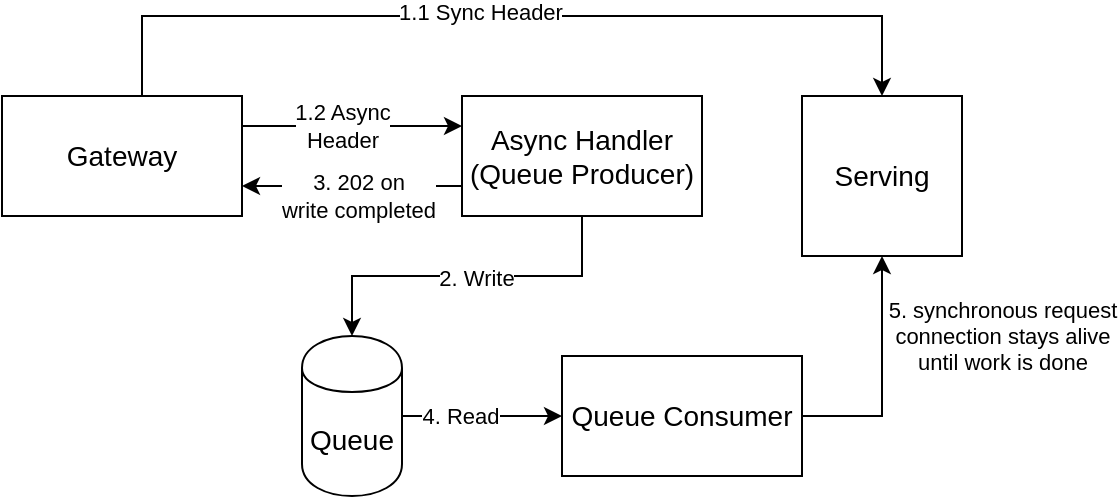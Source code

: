<mxfile version="13.5.8" type="device"><diagram id="0xGGI3KvFrO1D-gStNoM" name="Page-1"><mxGraphModel dx="710" dy="624" grid="1" gridSize="10" guides="1" tooltips="1" connect="1" arrows="1" fold="1" page="1" pageScale="1" pageWidth="850" pageHeight="1100" math="0" shadow="0"><root><mxCell id="0"/><mxCell id="1" parent="0"/><mxCell id="TaYOxiI16D6BRrCFM43u-4" style="edgeStyle=orthogonalEdgeStyle;rounded=0;orthogonalLoop=1;jettySize=auto;html=1;exitX=1;exitY=0.25;exitDx=0;exitDy=0;entryX=0;entryY=0.25;entryDx=0;entryDy=0;" parent="1" source="TaYOxiI16D6BRrCFM43u-1" target="TaYOxiI16D6BRrCFM43u-2" edge="1"><mxGeometry relative="1" as="geometry"/></mxCell><mxCell id="TaYOxiI16D6BRrCFM43u-17" value="1.2 Async &lt;br&gt;Header" style="edgeLabel;html=1;align=center;verticalAlign=middle;resizable=0;points=[];" parent="TaYOxiI16D6BRrCFM43u-4" vertex="1" connectable="0"><mxGeometry x="-0.098" relative="1" as="geometry"><mxPoint as="offset"/></mxGeometry></mxCell><mxCell id="TaYOxiI16D6BRrCFM43u-14" style="edgeStyle=orthogonalEdgeStyle;rounded=0;orthogonalLoop=1;jettySize=auto;html=1;exitX=0.5;exitY=0;exitDx=0;exitDy=0;entryX=0.5;entryY=0;entryDx=0;entryDy=0;" parent="1" source="TaYOxiI16D6BRrCFM43u-1" target="TaYOxiI16D6BRrCFM43u-12" edge="1"><mxGeometry relative="1" as="geometry"><Array as="points"><mxPoint x="170" y="200"/><mxPoint x="540" y="200"/></Array></mxGeometry></mxCell><mxCell id="TaYOxiI16D6BRrCFM43u-16" value="1.1 Sync Header" style="edgeLabel;html=1;align=center;verticalAlign=middle;resizable=0;points=[];" parent="TaYOxiI16D6BRrCFM43u-14" vertex="1" connectable="0"><mxGeometry x="-0.049" y="2" relative="1" as="geometry"><mxPoint as="offset"/></mxGeometry></mxCell><mxCell id="TaYOxiI16D6BRrCFM43u-1" value="&lt;font style=&quot;font-size: 14px&quot;&gt;Gateway&lt;/font&gt;" style="rounded=0;whiteSpace=wrap;html=1;" parent="1" vertex="1"><mxGeometry x="100" y="240" width="120" height="60" as="geometry"/></mxCell><mxCell id="TaYOxiI16D6BRrCFM43u-5" style="edgeStyle=orthogonalEdgeStyle;rounded=0;orthogonalLoop=1;jettySize=auto;html=1;exitX=0;exitY=0.75;exitDx=0;exitDy=0;entryX=1;entryY=0.75;entryDx=0;entryDy=0;" parent="1" source="TaYOxiI16D6BRrCFM43u-2" target="TaYOxiI16D6BRrCFM43u-1" edge="1"><mxGeometry relative="1" as="geometry"/></mxCell><mxCell id="TaYOxiI16D6BRrCFM43u-18" value="3. 202 on &lt;br&gt;write completed" style="edgeLabel;html=1;align=center;verticalAlign=middle;resizable=0;points=[];" parent="TaYOxiI16D6BRrCFM43u-5" vertex="1" connectable="0"><mxGeometry x="0.053" y="-2" relative="1" as="geometry"><mxPoint x="6" y="7" as="offset"/></mxGeometry></mxCell><mxCell id="TaYOxiI16D6BRrCFM43u-9" value="" style="edgeStyle=orthogonalEdgeStyle;rounded=0;orthogonalLoop=1;jettySize=auto;html=1;" parent="1" source="TaYOxiI16D6BRrCFM43u-2" target="TaYOxiI16D6BRrCFM43u-6" edge="1"><mxGeometry relative="1" as="geometry"><Array as="points"><mxPoint x="390" y="330"/><mxPoint x="275" y="330"/></Array></mxGeometry></mxCell><mxCell id="TaYOxiI16D6BRrCFM43u-19" value="2. Write" style="edgeLabel;html=1;align=center;verticalAlign=middle;resizable=0;points=[];" parent="TaYOxiI16D6BRrCFM43u-9" vertex="1" connectable="0"><mxGeometry x="-0.129" y="1" relative="1" as="geometry"><mxPoint x="-7" as="offset"/></mxGeometry></mxCell><mxCell id="TaYOxiI16D6BRrCFM43u-2" value="&lt;font style=&quot;font-size: 14px&quot;&gt;Async Handler (Queue Producer)&lt;/font&gt;" style="whiteSpace=wrap;html=1;rounded=0;" parent="1" vertex="1"><mxGeometry x="330" y="240" width="120" height="60" as="geometry"/></mxCell><mxCell id="TaYOxiI16D6BRrCFM43u-11" style="edgeStyle=orthogonalEdgeStyle;rounded=0;orthogonalLoop=1;jettySize=auto;html=1;exitX=1;exitY=0.5;exitDx=0;exitDy=0;entryX=0;entryY=0.5;entryDx=0;entryDy=0;" parent="1" source="TaYOxiI16D6BRrCFM43u-6" target="TaYOxiI16D6BRrCFM43u-10" edge="1"><mxGeometry relative="1" as="geometry"/></mxCell><mxCell id="TaYOxiI16D6BRrCFM43u-20" value="4. Read" style="edgeLabel;html=1;align=center;verticalAlign=middle;resizable=0;points=[];" parent="TaYOxiI16D6BRrCFM43u-11" vertex="1" connectable="0"><mxGeometry x="-0.407" y="1" relative="1" as="geometry"><mxPoint x="5" y="1" as="offset"/></mxGeometry></mxCell><mxCell id="TaYOxiI16D6BRrCFM43u-6" value="&lt;font style=&quot;font-size: 14px&quot;&gt;Queue&lt;/font&gt;" style="shape=cylinder;whiteSpace=wrap;html=1;boundedLbl=1;backgroundOutline=1;rotation=0;" parent="1" vertex="1"><mxGeometry x="250" y="360" width="50" height="80" as="geometry"/></mxCell><mxCell id="TaYOxiI16D6BRrCFM43u-13" style="edgeStyle=orthogonalEdgeStyle;rounded=0;orthogonalLoop=1;jettySize=auto;html=1;exitX=1;exitY=0.5;exitDx=0;exitDy=0;entryX=0.5;entryY=1;entryDx=0;entryDy=0;" parent="1" source="TaYOxiI16D6BRrCFM43u-10" target="TaYOxiI16D6BRrCFM43u-12" edge="1"><mxGeometry relative="1" as="geometry"/></mxCell><mxCell id="TaYOxiI16D6BRrCFM43u-21" value="5. synchronous request&lt;br&gt;connection stays alive &lt;br&gt;until work is done" style="edgeLabel;html=1;align=center;verticalAlign=middle;resizable=0;points=[];" parent="TaYOxiI16D6BRrCFM43u-13" vertex="1" connectable="0"><mxGeometry x="-0.333" y="18" relative="1" as="geometry"><mxPoint x="78" y="-40" as="offset"/></mxGeometry></mxCell><mxCell id="TaYOxiI16D6BRrCFM43u-10" value="&lt;font style=&quot;font-size: 14px&quot;&gt;Queue Consumer&lt;/font&gt;" style="whiteSpace=wrap;html=1;rounded=0;" parent="1" vertex="1"><mxGeometry x="380" y="370" width="120" height="60" as="geometry"/></mxCell><mxCell id="TaYOxiI16D6BRrCFM43u-12" value="&lt;font style=&quot;font-size: 14px&quot;&gt;Serving&lt;/font&gt;" style="whiteSpace=wrap;html=1;aspect=fixed;" parent="1" vertex="1"><mxGeometry x="500" y="240" width="80" height="80" as="geometry"/></mxCell></root></mxGraphModel></diagram></mxfile>